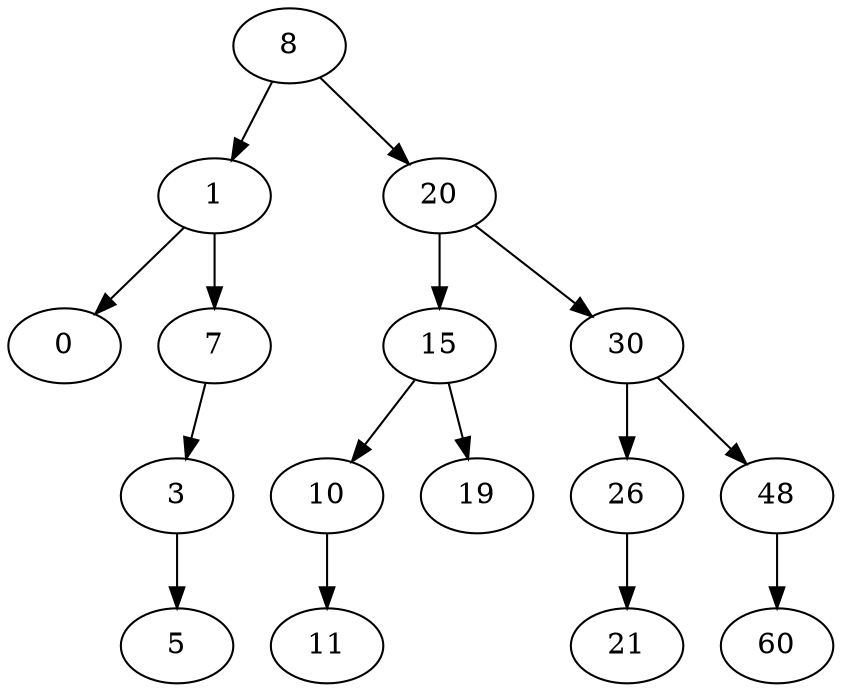 digraph G {
"Nodo1" [label="8"];
"Nodo1" -> "Nodo2";
"Nodo2" [label="1"];
"Nodo2" -> "Nodo4";
"Nodo4" [label="0"];
"Nodo2" -> "Nodo5";
"Nodo5" [label="7"];
"Nodo5" -> "Nodo8";
"Nodo8" [label="3"];
"Nodo8" -> "Nodo11";
"Nodo11" [label="5"];
"Nodo1" -> "Nodo3";
"Nodo3" [label="20"];
"Nodo3" -> "Nodo14";
"Nodo14" [label="15"];
"Nodo14" -> "Nodo16";
"Nodo16" [label="10"];
"Nodo16" -> "Nodo19";
"Nodo19" [label="11"];
"Nodo14" -> "Nodo17";
"Nodo17" [label="19"];
"Nodo3" -> "Nodo15";
"Nodo15" [label="30"];
"Nodo15" -> "Nodo24";
"Nodo24" [label="26"];
"Nodo24" -> "Nodo26";
"Nodo26" [label="21"];
"Nodo15" -> "Nodo25";
"Nodo25" [label="48"];
"Nodo25" -> "Nodo31";
"Nodo31" [label="60"];
}
